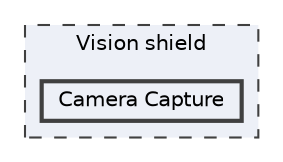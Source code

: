 digraph "Vision shield/Camera Capture"
{
 // LATEX_PDF_SIZE
  bgcolor="transparent";
  edge [fontname=Helvetica,fontsize=10,labelfontname=Helvetica,labelfontsize=10];
  node [fontname=Helvetica,fontsize=10,shape=box,height=0.2,width=0.4];
  compound=true
  subgraph clusterdir_74edc1bad32b56ba77a9ed2d1d93c7a1 {
    graph [ bgcolor="#edf0f7", pencolor="grey25", label="Vision shield", fontname=Helvetica,fontsize=10 style="filled,dashed", URL="dir_74edc1bad32b56ba77a9ed2d1d93c7a1.html",tooltip=""]
  dir_b1a37527017a85817d7d725c29d9ad66 [label="Camera Capture", fillcolor="#edf0f7", color="grey25", style="filled,bold", URL="dir_b1a37527017a85817d7d725c29d9ad66.html",tooltip=""];
  }
}
